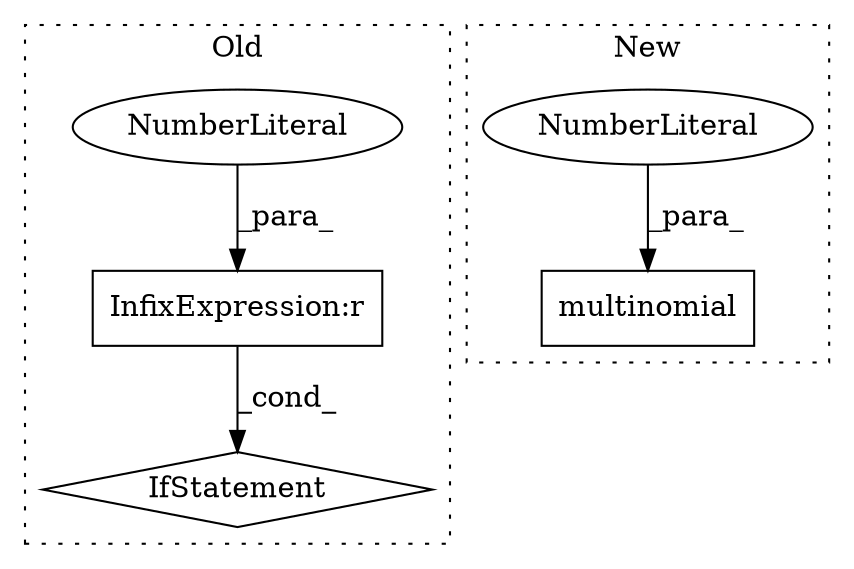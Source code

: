 digraph G {
subgraph cluster0 {
1 [label="IfStatement" a="25" s="1181,1191" l="4,2" shape="diamond"];
4 [label="InfixExpression:r" a="27" s="1186" l="4" shape="box"];
5 [label="NumberLiteral" a="34" s="1190" l="1" shape="ellipse"];
label = "Old";
style="dotted";
}
subgraph cluster1 {
2 [label="multinomial" a="32" s="911,943" l="12,1" shape="box"];
3 [label="NumberLiteral" a="34" s="942" l="1" shape="ellipse"];
label = "New";
style="dotted";
}
3 -> 2 [label="_para_"];
4 -> 1 [label="_cond_"];
5 -> 4 [label="_para_"];
}